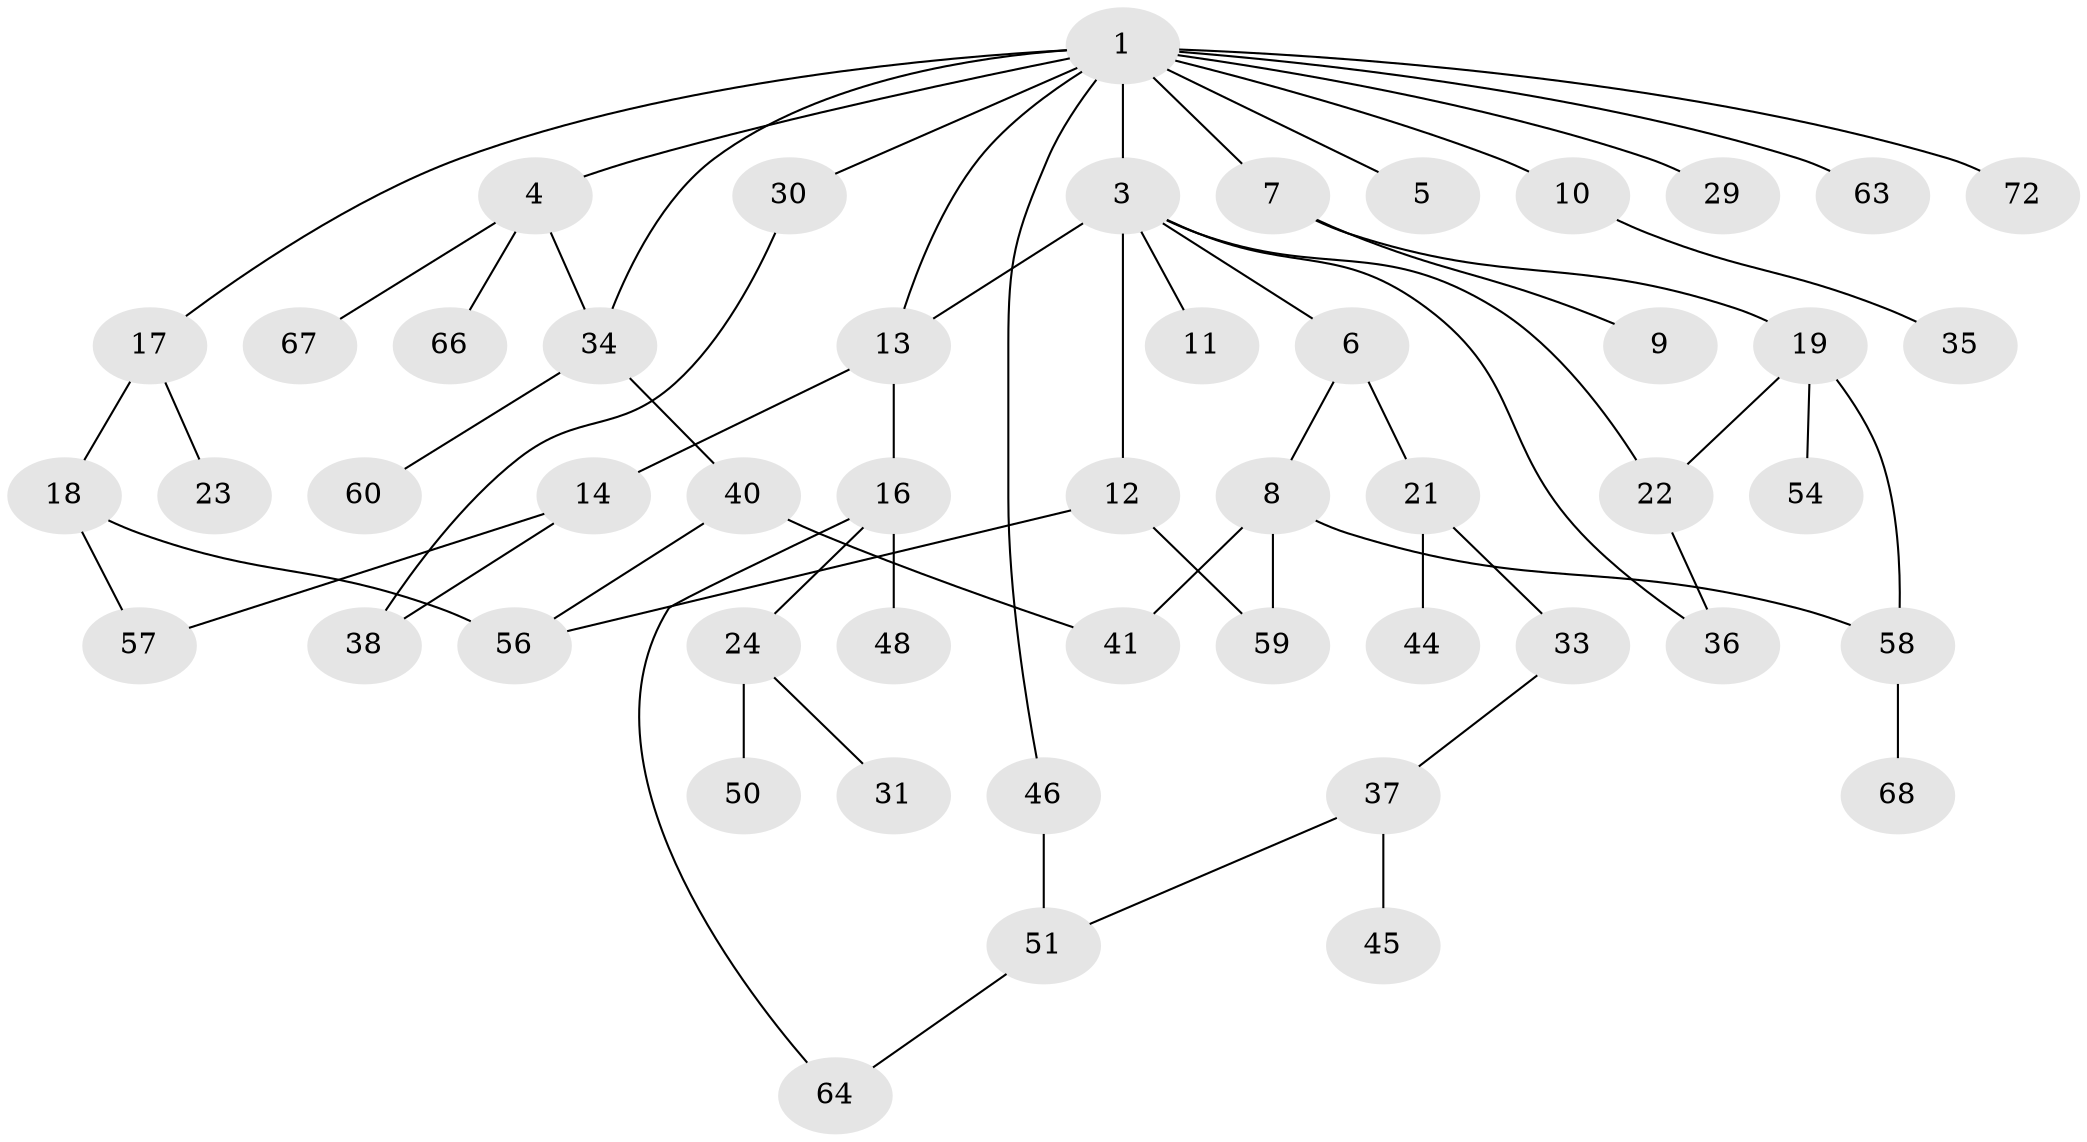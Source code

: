 // Generated by graph-tools (version 1.1) at 2025/51/02/27/25 19:51:36]
// undirected, 50 vertices, 62 edges
graph export_dot {
graph [start="1"]
  node [color=gray90,style=filled];
  1 [super="+2"];
  3 [super="+15"];
  4 [super="+62"];
  5;
  6;
  7;
  8 [super="+32"];
  9;
  10 [super="+25"];
  11;
  12 [super="+49"];
  13;
  14;
  16 [super="+26"];
  17 [super="+61"];
  18 [super="+55"];
  19 [super="+20"];
  21 [super="+27"];
  22;
  23;
  24 [super="+28"];
  29;
  30;
  31 [super="+43"];
  33;
  34 [super="+70"];
  35;
  36 [super="+47"];
  37;
  38 [super="+39"];
  40 [super="+42"];
  41 [super="+52"];
  44;
  45;
  46 [super="+53"];
  48;
  50;
  51 [super="+69"];
  54;
  56 [super="+71"];
  57 [super="+65"];
  58;
  59;
  60;
  63;
  64;
  66;
  67;
  68;
  72;
  1 -- 3;
  1 -- 13;
  1 -- 17;
  1 -- 29;
  1 -- 30;
  1 -- 63;
  1 -- 34;
  1 -- 4;
  1 -- 5;
  1 -- 7;
  1 -- 72;
  1 -- 10;
  1 -- 46;
  3 -- 6;
  3 -- 11;
  3 -- 12;
  3 -- 22;
  3 -- 36;
  3 -- 13;
  4 -- 66;
  4 -- 67;
  4 -- 34;
  6 -- 8;
  6 -- 21;
  7 -- 9;
  7 -- 19;
  8 -- 58;
  8 -- 59;
  8 -- 41;
  10 -- 35;
  12 -- 56;
  12 -- 59;
  13 -- 14;
  13 -- 16;
  14 -- 38;
  14 -- 57;
  16 -- 24;
  16 -- 64;
  16 -- 48;
  17 -- 18;
  17 -- 23;
  18 -- 57;
  18 -- 56;
  19 -- 58;
  19 -- 54;
  19 -- 22;
  21 -- 33;
  21 -- 44;
  22 -- 36;
  24 -- 50;
  24 -- 31;
  30 -- 38;
  33 -- 37;
  34 -- 40;
  34 -- 60;
  37 -- 45;
  37 -- 51;
  40 -- 41;
  40 -- 56;
  46 -- 51;
  51 -- 64;
  58 -- 68;
}
